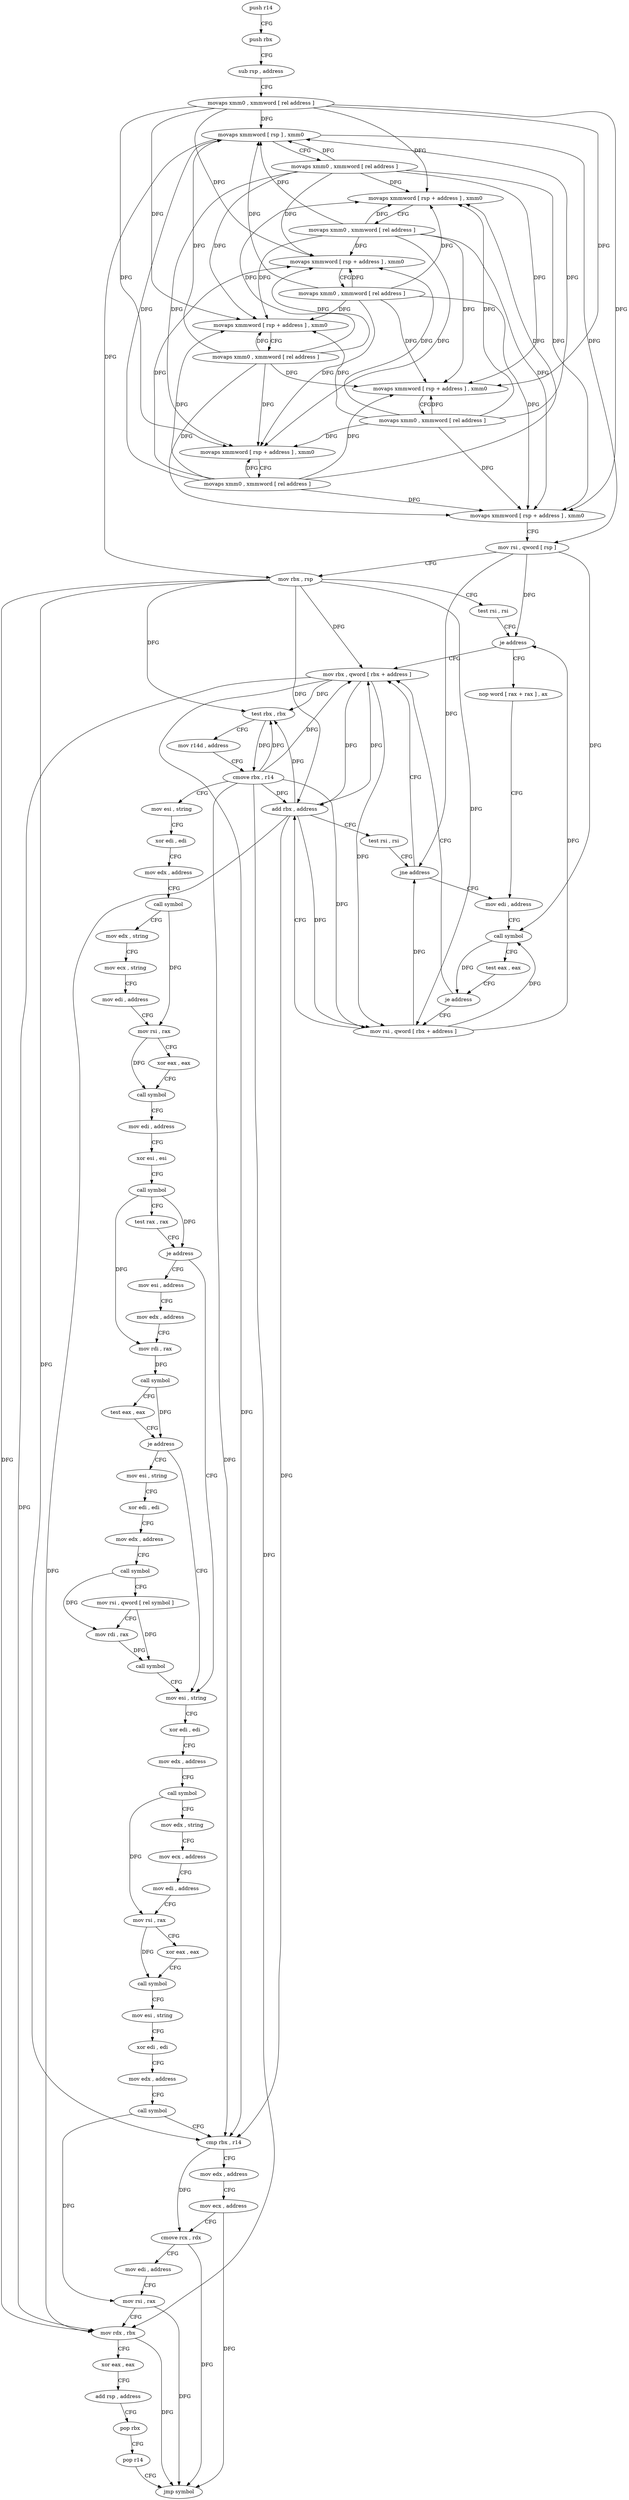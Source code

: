 digraph "func" {
"4200560" [label = "push r14" ]
"4200562" [label = "push rbx" ]
"4200563" [label = "sub rsp , address" ]
"4200567" [label = "movaps xmm0 , xmmword [ rel address ]" ]
"4200574" [label = "movaps xmmword [ rsp ] , xmm0" ]
"4200578" [label = "movaps xmm0 , xmmword [ rel address ]" ]
"4200585" [label = "movaps xmmword [ rsp + address ] , xmm0" ]
"4200590" [label = "movaps xmm0 , xmmword [ rel address ]" ]
"4200597" [label = "movaps xmmword [ rsp + address ] , xmm0" ]
"4200602" [label = "movaps xmm0 , xmmword [ rel address ]" ]
"4200609" [label = "movaps xmmword [ rsp + address ] , xmm0" ]
"4200614" [label = "movaps xmm0 , xmmword [ rel address ]" ]
"4200621" [label = "movaps xmmword [ rsp + address ] , xmm0" ]
"4200626" [label = "movaps xmm0 , xmmword [ rel address ]" ]
"4200633" [label = "movaps xmmword [ rsp + address ] , xmm0" ]
"4200638" [label = "movaps xmm0 , xmmword [ rel address ]" ]
"4200645" [label = "movaps xmmword [ rsp + address ] , xmm0" ]
"4200650" [label = "mov rsi , qword [ rsp ]" ]
"4200654" [label = "mov rbx , rsp" ]
"4200657" [label = "test rsi , rsi" ]
"4200660" [label = "je address" ]
"4200699" [label = "mov rbx , qword [ rbx + address ]" ]
"4200662" [label = "nop word [ rax + rax ] , ax" ]
"4200703" [label = "test rbx , rbx" ]
"4200706" [label = "mov r14d , address" ]
"4200712" [label = "cmove rbx , r14" ]
"4200716" [label = "mov esi , string" ]
"4200721" [label = "xor edi , edi" ]
"4200723" [label = "mov edx , address" ]
"4200728" [label = "call symbol" ]
"4200733" [label = "mov edx , string" ]
"4200738" [label = "mov ecx , string" ]
"4200743" [label = "mov edi , address" ]
"4200748" [label = "mov rsi , rax" ]
"4200751" [label = "xor eax , eax" ]
"4200753" [label = "call symbol" ]
"4200758" [label = "mov edi , address" ]
"4200763" [label = "xor esi , esi" ]
"4200765" [label = "call symbol" ]
"4200770" [label = "test rax , rax" ]
"4200773" [label = "je address" ]
"4200829" [label = "mov esi , string" ]
"4200775" [label = "mov esi , address" ]
"4200672" [label = "mov edi , address" ]
"4200834" [label = "xor edi , edi" ]
"4200836" [label = "mov edx , address" ]
"4200841" [label = "call symbol" ]
"4200846" [label = "mov edx , string" ]
"4200851" [label = "mov ecx , address" ]
"4200856" [label = "mov edi , address" ]
"4200861" [label = "mov rsi , rax" ]
"4200864" [label = "xor eax , eax" ]
"4200866" [label = "call symbol" ]
"4200871" [label = "mov esi , string" ]
"4200876" [label = "xor edi , edi" ]
"4200878" [label = "mov edx , address" ]
"4200883" [label = "call symbol" ]
"4200888" [label = "cmp rbx , r14" ]
"4200891" [label = "mov edx , address" ]
"4200896" [label = "mov ecx , address" ]
"4200901" [label = "cmove rcx , rdx" ]
"4200905" [label = "mov edi , address" ]
"4200910" [label = "mov rsi , rax" ]
"4200913" [label = "mov rdx , rbx" ]
"4200916" [label = "xor eax , eax" ]
"4200918" [label = "add rsp , address" ]
"4200922" [label = "pop rbx" ]
"4200923" [label = "pop r14" ]
"4200925" [label = "jmp symbol" ]
"4200780" [label = "mov edx , address" ]
"4200785" [label = "mov rdi , rax" ]
"4200788" [label = "call symbol" ]
"4200793" [label = "test eax , eax" ]
"4200795" [label = "je address" ]
"4200797" [label = "mov esi , string" ]
"4200686" [label = "mov rsi , qword [ rbx + address ]" ]
"4200690" [label = "add rbx , address" ]
"4200694" [label = "test rsi , rsi" ]
"4200697" [label = "jne address" ]
"4200802" [label = "xor edi , edi" ]
"4200804" [label = "mov edx , address" ]
"4200809" [label = "call symbol" ]
"4200814" [label = "mov rsi , qword [ rel symbol ]" ]
"4200821" [label = "mov rdi , rax" ]
"4200824" [label = "call symbol" ]
"4200677" [label = "call symbol" ]
"4200682" [label = "test eax , eax" ]
"4200684" [label = "je address" ]
"4200560" -> "4200562" [ label = "CFG" ]
"4200562" -> "4200563" [ label = "CFG" ]
"4200563" -> "4200567" [ label = "CFG" ]
"4200567" -> "4200574" [ label = "DFG" ]
"4200567" -> "4200585" [ label = "DFG" ]
"4200567" -> "4200597" [ label = "DFG" ]
"4200567" -> "4200609" [ label = "DFG" ]
"4200567" -> "4200621" [ label = "DFG" ]
"4200567" -> "4200633" [ label = "DFG" ]
"4200567" -> "4200645" [ label = "DFG" ]
"4200574" -> "4200578" [ label = "CFG" ]
"4200574" -> "4200650" [ label = "DFG" ]
"4200574" -> "4200654" [ label = "DFG" ]
"4200578" -> "4200585" [ label = "DFG" ]
"4200578" -> "4200574" [ label = "DFG" ]
"4200578" -> "4200597" [ label = "DFG" ]
"4200578" -> "4200609" [ label = "DFG" ]
"4200578" -> "4200621" [ label = "DFG" ]
"4200578" -> "4200633" [ label = "DFG" ]
"4200578" -> "4200645" [ label = "DFG" ]
"4200585" -> "4200590" [ label = "CFG" ]
"4200590" -> "4200597" [ label = "DFG" ]
"4200590" -> "4200574" [ label = "DFG" ]
"4200590" -> "4200585" [ label = "DFG" ]
"4200590" -> "4200609" [ label = "DFG" ]
"4200590" -> "4200621" [ label = "DFG" ]
"4200590" -> "4200633" [ label = "DFG" ]
"4200590" -> "4200645" [ label = "DFG" ]
"4200597" -> "4200602" [ label = "CFG" ]
"4200602" -> "4200609" [ label = "DFG" ]
"4200602" -> "4200574" [ label = "DFG" ]
"4200602" -> "4200585" [ label = "DFG" ]
"4200602" -> "4200597" [ label = "DFG" ]
"4200602" -> "4200621" [ label = "DFG" ]
"4200602" -> "4200633" [ label = "DFG" ]
"4200602" -> "4200645" [ label = "DFG" ]
"4200609" -> "4200614" [ label = "CFG" ]
"4200614" -> "4200621" [ label = "DFG" ]
"4200614" -> "4200574" [ label = "DFG" ]
"4200614" -> "4200585" [ label = "DFG" ]
"4200614" -> "4200597" [ label = "DFG" ]
"4200614" -> "4200609" [ label = "DFG" ]
"4200614" -> "4200633" [ label = "DFG" ]
"4200614" -> "4200645" [ label = "DFG" ]
"4200621" -> "4200626" [ label = "CFG" ]
"4200626" -> "4200633" [ label = "DFG" ]
"4200626" -> "4200574" [ label = "DFG" ]
"4200626" -> "4200585" [ label = "DFG" ]
"4200626" -> "4200597" [ label = "DFG" ]
"4200626" -> "4200609" [ label = "DFG" ]
"4200626" -> "4200621" [ label = "DFG" ]
"4200626" -> "4200645" [ label = "DFG" ]
"4200633" -> "4200638" [ label = "CFG" ]
"4200638" -> "4200645" [ label = "DFG" ]
"4200638" -> "4200574" [ label = "DFG" ]
"4200638" -> "4200585" [ label = "DFG" ]
"4200638" -> "4200597" [ label = "DFG" ]
"4200638" -> "4200609" [ label = "DFG" ]
"4200638" -> "4200621" [ label = "DFG" ]
"4200638" -> "4200633" [ label = "DFG" ]
"4200645" -> "4200650" [ label = "CFG" ]
"4200650" -> "4200654" [ label = "CFG" ]
"4200650" -> "4200660" [ label = "DFG" ]
"4200650" -> "4200677" [ label = "DFG" ]
"4200650" -> "4200697" [ label = "DFG" ]
"4200654" -> "4200657" [ label = "CFG" ]
"4200654" -> "4200699" [ label = "DFG" ]
"4200654" -> "4200703" [ label = "DFG" ]
"4200654" -> "4200888" [ label = "DFG" ]
"4200654" -> "4200686" [ label = "DFG" ]
"4200654" -> "4200690" [ label = "DFG" ]
"4200654" -> "4200913" [ label = "DFG" ]
"4200657" -> "4200660" [ label = "CFG" ]
"4200660" -> "4200699" [ label = "CFG" ]
"4200660" -> "4200662" [ label = "CFG" ]
"4200699" -> "4200703" [ label = "DFG" ]
"4200699" -> "4200888" [ label = "DFG" ]
"4200699" -> "4200686" [ label = "DFG" ]
"4200699" -> "4200690" [ label = "DFG" ]
"4200699" -> "4200913" [ label = "DFG" ]
"4200662" -> "4200672" [ label = "CFG" ]
"4200703" -> "4200706" [ label = "CFG" ]
"4200703" -> "4200712" [ label = "DFG" ]
"4200706" -> "4200712" [ label = "CFG" ]
"4200712" -> "4200716" [ label = "CFG" ]
"4200712" -> "4200699" [ label = "DFG" ]
"4200712" -> "4200703" [ label = "DFG" ]
"4200712" -> "4200888" [ label = "DFG" ]
"4200712" -> "4200686" [ label = "DFG" ]
"4200712" -> "4200690" [ label = "DFG" ]
"4200712" -> "4200913" [ label = "DFG" ]
"4200716" -> "4200721" [ label = "CFG" ]
"4200721" -> "4200723" [ label = "CFG" ]
"4200723" -> "4200728" [ label = "CFG" ]
"4200728" -> "4200733" [ label = "CFG" ]
"4200728" -> "4200748" [ label = "DFG" ]
"4200733" -> "4200738" [ label = "CFG" ]
"4200738" -> "4200743" [ label = "CFG" ]
"4200743" -> "4200748" [ label = "CFG" ]
"4200748" -> "4200751" [ label = "CFG" ]
"4200748" -> "4200753" [ label = "DFG" ]
"4200751" -> "4200753" [ label = "CFG" ]
"4200753" -> "4200758" [ label = "CFG" ]
"4200758" -> "4200763" [ label = "CFG" ]
"4200763" -> "4200765" [ label = "CFG" ]
"4200765" -> "4200770" [ label = "CFG" ]
"4200765" -> "4200773" [ label = "DFG" ]
"4200765" -> "4200785" [ label = "DFG" ]
"4200770" -> "4200773" [ label = "CFG" ]
"4200773" -> "4200829" [ label = "CFG" ]
"4200773" -> "4200775" [ label = "CFG" ]
"4200829" -> "4200834" [ label = "CFG" ]
"4200775" -> "4200780" [ label = "CFG" ]
"4200672" -> "4200677" [ label = "CFG" ]
"4200834" -> "4200836" [ label = "CFG" ]
"4200836" -> "4200841" [ label = "CFG" ]
"4200841" -> "4200846" [ label = "CFG" ]
"4200841" -> "4200861" [ label = "DFG" ]
"4200846" -> "4200851" [ label = "CFG" ]
"4200851" -> "4200856" [ label = "CFG" ]
"4200856" -> "4200861" [ label = "CFG" ]
"4200861" -> "4200864" [ label = "CFG" ]
"4200861" -> "4200866" [ label = "DFG" ]
"4200864" -> "4200866" [ label = "CFG" ]
"4200866" -> "4200871" [ label = "CFG" ]
"4200871" -> "4200876" [ label = "CFG" ]
"4200876" -> "4200878" [ label = "CFG" ]
"4200878" -> "4200883" [ label = "CFG" ]
"4200883" -> "4200888" [ label = "CFG" ]
"4200883" -> "4200910" [ label = "DFG" ]
"4200888" -> "4200891" [ label = "CFG" ]
"4200888" -> "4200901" [ label = "DFG" ]
"4200891" -> "4200896" [ label = "CFG" ]
"4200896" -> "4200901" [ label = "CFG" ]
"4200896" -> "4200925" [ label = "DFG" ]
"4200901" -> "4200905" [ label = "CFG" ]
"4200901" -> "4200925" [ label = "DFG" ]
"4200905" -> "4200910" [ label = "CFG" ]
"4200910" -> "4200913" [ label = "CFG" ]
"4200910" -> "4200925" [ label = "DFG" ]
"4200913" -> "4200916" [ label = "CFG" ]
"4200913" -> "4200925" [ label = "DFG" ]
"4200916" -> "4200918" [ label = "CFG" ]
"4200918" -> "4200922" [ label = "CFG" ]
"4200922" -> "4200923" [ label = "CFG" ]
"4200923" -> "4200925" [ label = "CFG" ]
"4200780" -> "4200785" [ label = "CFG" ]
"4200785" -> "4200788" [ label = "DFG" ]
"4200788" -> "4200793" [ label = "CFG" ]
"4200788" -> "4200795" [ label = "DFG" ]
"4200793" -> "4200795" [ label = "CFG" ]
"4200795" -> "4200829" [ label = "CFG" ]
"4200795" -> "4200797" [ label = "CFG" ]
"4200797" -> "4200802" [ label = "CFG" ]
"4200686" -> "4200690" [ label = "CFG" ]
"4200686" -> "4200660" [ label = "DFG" ]
"4200686" -> "4200677" [ label = "DFG" ]
"4200686" -> "4200697" [ label = "DFG" ]
"4200690" -> "4200694" [ label = "CFG" ]
"4200690" -> "4200699" [ label = "DFG" ]
"4200690" -> "4200703" [ label = "DFG" ]
"4200690" -> "4200888" [ label = "DFG" ]
"4200690" -> "4200686" [ label = "DFG" ]
"4200690" -> "4200913" [ label = "DFG" ]
"4200694" -> "4200697" [ label = "CFG" ]
"4200697" -> "4200672" [ label = "CFG" ]
"4200697" -> "4200699" [ label = "CFG" ]
"4200802" -> "4200804" [ label = "CFG" ]
"4200804" -> "4200809" [ label = "CFG" ]
"4200809" -> "4200814" [ label = "CFG" ]
"4200809" -> "4200821" [ label = "DFG" ]
"4200814" -> "4200821" [ label = "CFG" ]
"4200814" -> "4200824" [ label = "DFG" ]
"4200821" -> "4200824" [ label = "DFG" ]
"4200824" -> "4200829" [ label = "CFG" ]
"4200677" -> "4200682" [ label = "CFG" ]
"4200677" -> "4200684" [ label = "DFG" ]
"4200682" -> "4200684" [ label = "CFG" ]
"4200684" -> "4200699" [ label = "CFG" ]
"4200684" -> "4200686" [ label = "CFG" ]
}
